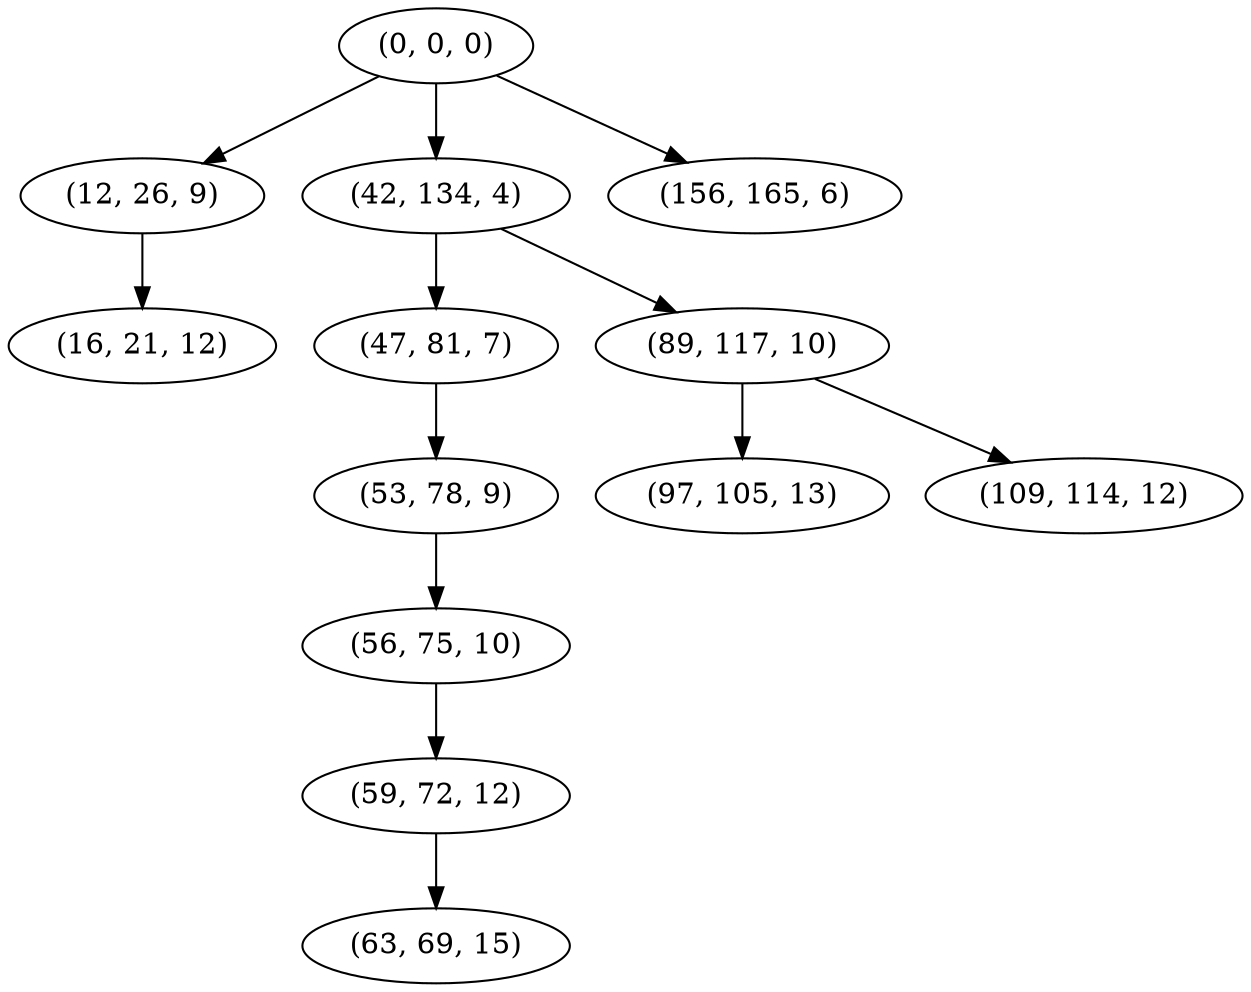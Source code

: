 digraph tree {
    "(0, 0, 0)";
    "(12, 26, 9)";
    "(16, 21, 12)";
    "(42, 134, 4)";
    "(47, 81, 7)";
    "(53, 78, 9)";
    "(56, 75, 10)";
    "(59, 72, 12)";
    "(63, 69, 15)";
    "(89, 117, 10)";
    "(97, 105, 13)";
    "(109, 114, 12)";
    "(156, 165, 6)";
    "(0, 0, 0)" -> "(12, 26, 9)";
    "(0, 0, 0)" -> "(42, 134, 4)";
    "(0, 0, 0)" -> "(156, 165, 6)";
    "(12, 26, 9)" -> "(16, 21, 12)";
    "(42, 134, 4)" -> "(47, 81, 7)";
    "(42, 134, 4)" -> "(89, 117, 10)";
    "(47, 81, 7)" -> "(53, 78, 9)";
    "(53, 78, 9)" -> "(56, 75, 10)";
    "(56, 75, 10)" -> "(59, 72, 12)";
    "(59, 72, 12)" -> "(63, 69, 15)";
    "(89, 117, 10)" -> "(97, 105, 13)";
    "(89, 117, 10)" -> "(109, 114, 12)";
}
